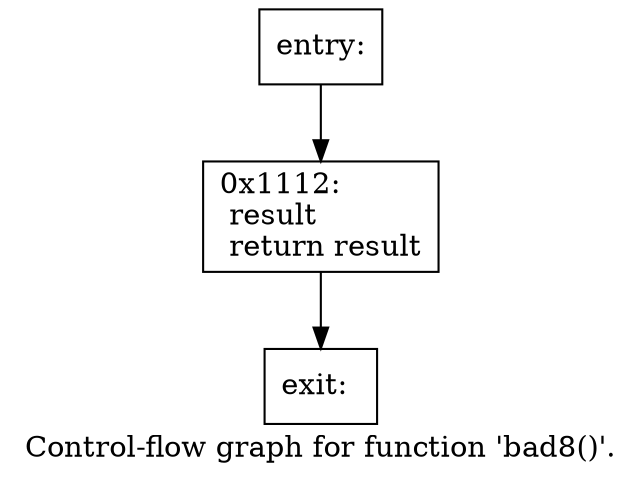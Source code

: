 digraph "Control-flow graph for function 'bad8()'." {
  label="Control-flow graph for function 'bad8()'.";
  node [shape=record];

  Node06FA1F18 [label="{entry:\l}"];
  Node06FA1F18 -> Node06FA1E88;
  Node06FA1E88 [label="{0x1112:\l  result\l  return result\l}"];
  Node06FA1E88 -> Node06FA1DB0;
  Node06FA1DB0 [label="{exit:\l}"];

}
